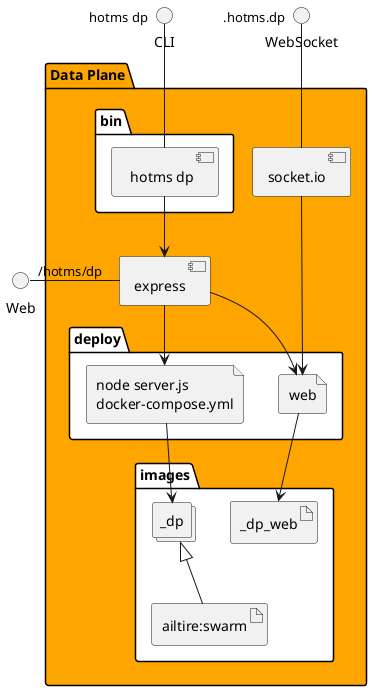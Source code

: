 @startuml
  interface CLI
  interface Web
  interface WebSocket
package "Data Plane" #orange {
  component express as REST
  component socket.io as socket
  folder bin #ffffff {
    component " hotms dp" as binName
  }
  binName --> REST

  folder deploy #ffffff {
      file "node server.js\ndocker-compose.yml" as _dp_container
      REST --> _dp_container

  
    file "web" as web_container
    REST --> web_container
    socket ---> web_container
  
  }
  folder images #ffffff {
    collections "_dp" as _dpimage
    artifact "ailtire:swarm" as ailtireswarm
    _dpimage <|-- ailtireswarm
    _dp_container --> _dpimage

  
      artifact "_dp_web" as _dp_web
      web_container --> _dp_web
    
  }
}
CLI " hotms dp" -- binName
Web "/hotms/dp" - REST
WebSocket ".hotms.dp" -- socket

@enduml
